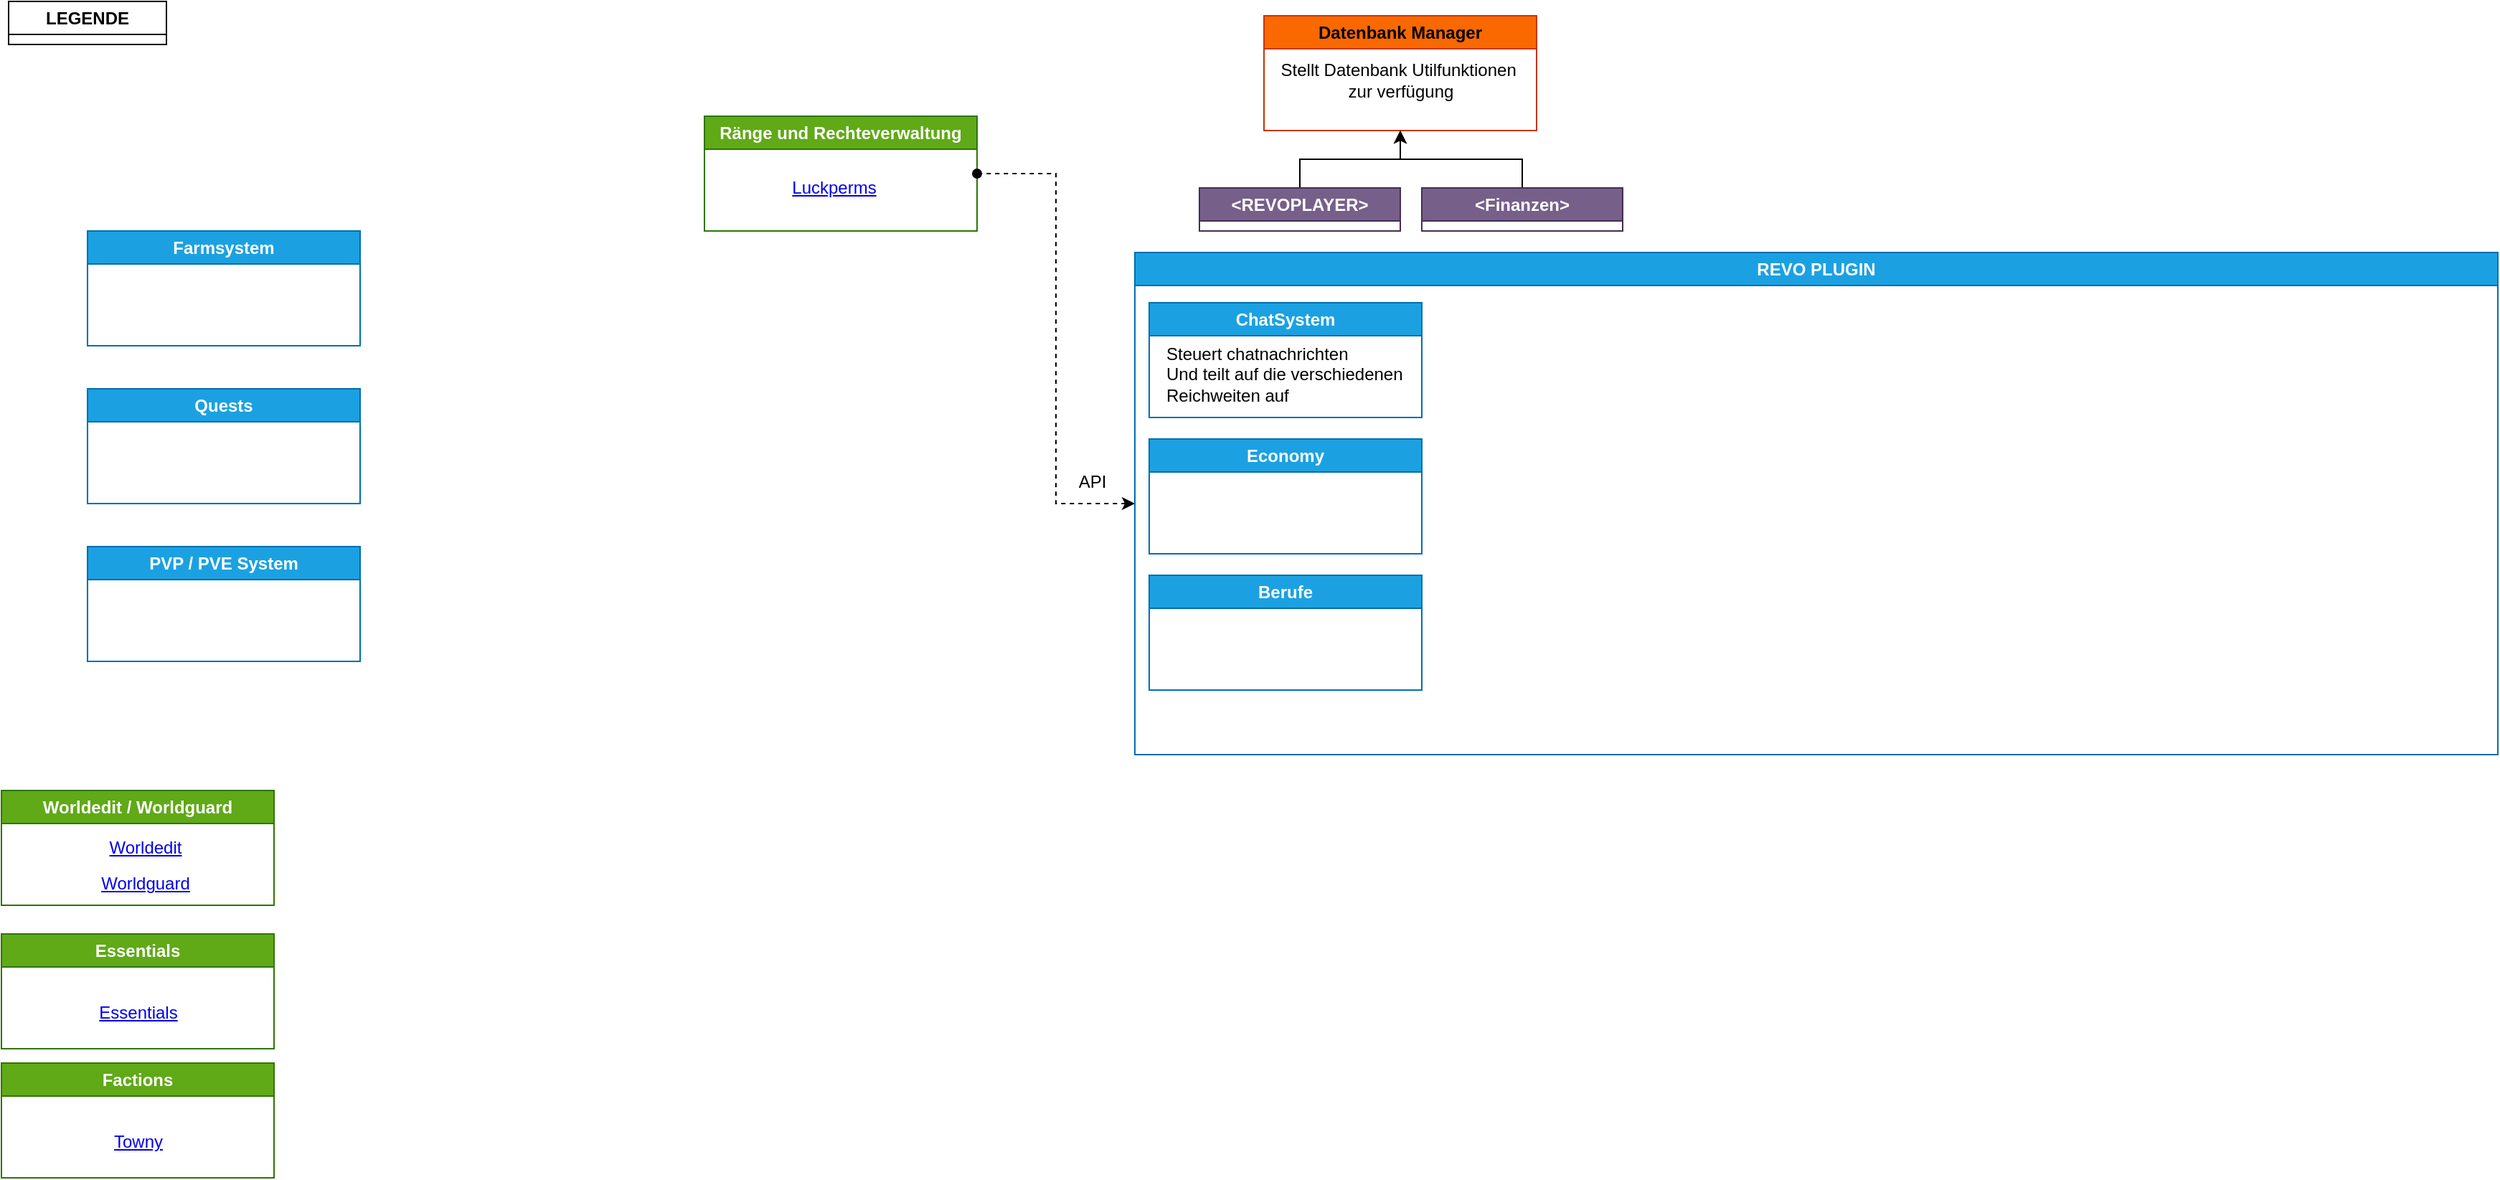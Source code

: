 <mxfile>
    <diagram name="Zussamenhänge" id="X9OWJ35uOtAdA-NNBHe4">
        <mxGraphModel dx="1367" dy="881" grid="1" gridSize="10" guides="1" tooltips="1" connect="1" arrows="1" fold="1" page="1" pageScale="1" pageWidth="100000" pageHeight="100000" math="0" shadow="0">
            <root>
                <mxCell id="0"/>
                <mxCell id="1" parent="0"/>
                <mxCell id="30" value="Farmsystem" style="swimlane;whiteSpace=wrap;html=1;fillColor=#1ba1e2;fontColor=#ffffff;strokeColor=#006EAF;" parent="1" vertex="1">
                    <mxGeometry x="70" y="190" width="190" height="80" as="geometry"/>
                </mxCell>
                <mxCell id="31" value="PVP / PVE System" style="swimlane;whiteSpace=wrap;html=1;fillColor=#1ba1e2;fontColor=#ffffff;strokeColor=#006EAF;" parent="1" vertex="1">
                    <mxGeometry x="70" y="410" width="190" height="80" as="geometry"/>
                </mxCell>
                <mxCell id="32" value="Ränge und Rechteverwaltung" style="swimlane;whiteSpace=wrap;html=1;fillColor=#60a917;fontColor=#ffffff;strokeColor=#2D7600;" parent="1" vertex="1">
                    <mxGeometry x="500" y="110" width="190" height="80" as="geometry"/>
                </mxCell>
                <mxCell id="33" value="Essentials" style="swimlane;whiteSpace=wrap;html=1;fillColor=#60a917;fontColor=#ffffff;strokeColor=#2D7600;" parent="1" vertex="1">
                    <mxGeometry x="10" y="680" width="190" height="80" as="geometry">
                        <mxRectangle x="10" y="680" width="100" height="30" as="alternateBounds"/>
                    </mxGeometry>
                </mxCell>
                <mxCell id="lXZpzqspqqXLeYSe-F31-41" value="&lt;a href=&quot;https://www.spigotmc.org/resources/essentialsx.9089/&quot;&gt;Essentials&lt;/a&gt;" style="text;html=1;align=center;verticalAlign=middle;resizable=0;points=[];autosize=1;strokeColor=none;fillColor=none;" parent="33" vertex="1">
                    <mxGeometry x="55" y="40" width="80" height="30" as="geometry"/>
                </mxCell>
                <mxCell id="34" value="Worldedit / Worldguard" style="swimlane;whiteSpace=wrap;html=1;fillColor=#60a917;fontColor=#ffffff;strokeColor=#2D7600;" parent="1" vertex="1">
                    <mxGeometry x="10" y="580" width="190" height="80" as="geometry"/>
                </mxCell>
                <mxCell id="lXZpzqspqqXLeYSe-F31-45" value="&lt;a href=&quot;https://dev.bukkit.org/projects/worldguard&quot;&gt;Worldguard&lt;/a&gt;" style="text;html=1;align=center;verticalAlign=middle;resizable=0;points=[];autosize=1;strokeColor=none;fillColor=none;" parent="34" vertex="1">
                    <mxGeometry x="55" y="50" width="90" height="30" as="geometry"/>
                </mxCell>
                <mxCell id="35" value="Quests" style="swimlane;whiteSpace=wrap;html=1;fillColor=#1ba1e2;fontColor=#ffffff;strokeColor=#006EAF;" parent="1" vertex="1">
                    <mxGeometry x="70" y="300" width="190" height="80" as="geometry"/>
                </mxCell>
                <mxCell id="38" value="Factions" style="swimlane;whiteSpace=wrap;html=1;fillColor=#60a917;fontColor=#ffffff;strokeColor=#2D7600;" parent="1" vertex="1">
                    <mxGeometry x="10" y="770" width="190" height="80" as="geometry"/>
                </mxCell>
                <mxCell id="lXZpzqspqqXLeYSe-F31-43" value="&lt;a href=&quot;https://www.spigotmc.org/resources/towny-advanced.72694/&quot;&gt;Towny&lt;/a&gt;" style="text;html=1;align=center;verticalAlign=middle;resizable=0;points=[];autosize=1;strokeColor=none;fillColor=none;" parent="38" vertex="1">
                    <mxGeometry x="65" y="40" width="60" height="30" as="geometry"/>
                </mxCell>
                <mxCell id="39" value="REVO PLUGIN" style="swimlane;whiteSpace=wrap;html=1;fillColor=#1ba1e2;fontColor=#ffffff;strokeColor=#006EAF;startSize=23;" parent="1" vertex="1">
                    <mxGeometry x="800" y="205" width="950" height="350" as="geometry">
                        <mxRectangle x="800" y="205" width="110" height="30" as="alternateBounds"/>
                    </mxGeometry>
                </mxCell>
                <mxCell id="lXZpzqspqqXLeYSe-F31-55" value="ChatSystem" style="swimlane;whiteSpace=wrap;html=1;fillColor=#1ba1e2;fontColor=#ffffff;strokeColor=#006EAF;" parent="39" vertex="1">
                    <mxGeometry x="10" y="35" width="190" height="80" as="geometry">
                        <mxRectangle y="-110" width="110" height="30" as="alternateBounds"/>
                    </mxGeometry>
                </mxCell>
                <mxCell id="lXZpzqspqqXLeYSe-F31-56" value="Steuert chatnachrichten&amp;nbsp;&lt;br&gt;Und teilt auf die verschiedenen&lt;br&gt;Reichweiten auf" style="text;html=1;align=left;verticalAlign=middle;resizable=0;points=[];autosize=1;strokeColor=none;fillColor=none;" parent="lXZpzqspqqXLeYSe-F31-55" vertex="1">
                    <mxGeometry x="10" y="20" width="190" height="60" as="geometry"/>
                </mxCell>
                <mxCell id="37" value="Economy" style="swimlane;whiteSpace=wrap;html=1;fillColor=#1ba1e2;fontColor=#ffffff;strokeColor=#006EAF;" parent="39" vertex="1">
                    <mxGeometry x="10" y="130" width="190" height="80" as="geometry"/>
                </mxCell>
                <mxCell id="28" value="Berufe" style="swimlane;whiteSpace=wrap;html=1;fillColor=#1ba1e2;fontColor=#ffffff;strokeColor=#006EAF;" parent="39" vertex="1">
                    <mxGeometry x="10" y="225" width="190" height="80" as="geometry"/>
                </mxCell>
                <mxCell id="lXZpzqspqqXLeYSe-F31-40" value="&lt;a href=&quot;https://luckperms.net/&quot;&gt;Luckperms&lt;/a&gt;" style="text;html=1;align=center;verticalAlign=middle;resizable=0;points=[];autosize=1;strokeColor=none;fillColor=none;" parent="1" vertex="1">
                    <mxGeometry x="550" y="145" width="80" height="30" as="geometry"/>
                </mxCell>
                <mxCell id="lXZpzqspqqXLeYSe-F31-44" value="&lt;a href=&quot;https://dev.bukkit.org/projects/worldedit&quot;&gt;Worldedit&lt;/a&gt;" style="text;html=1;align=center;verticalAlign=middle;resizable=0;points=[];autosize=1;strokeColor=none;fillColor=none;" parent="1" vertex="1">
                    <mxGeometry x="75" y="605" width="70" height="30" as="geometry"/>
                </mxCell>
                <mxCell id="lXZpzqspqqXLeYSe-F31-70" value="Datenbank Manager" style="swimlane;whiteSpace=wrap;html=1;fillColor=#fa6800;fontColor=#000000;strokeColor=#C73500;" parent="1" vertex="1">
                    <mxGeometry x="890" y="40" width="190" height="80" as="geometry">
                        <mxRectangle x="820" y="110" width="150" height="30" as="alternateBounds"/>
                    </mxGeometry>
                </mxCell>
                <mxCell id="lXZpzqspqqXLeYSe-F31-71" value="Stellt Datenbank Utilfunktionen&amp;nbsp;&lt;br&gt;zur verfügung" style="text;html=1;align=center;verticalAlign=middle;resizable=0;points=[];autosize=1;strokeColor=none;fillColor=none;" parent="lXZpzqspqqXLeYSe-F31-70" vertex="1">
                    <mxGeometry y="25" width="190" height="40" as="geometry"/>
                </mxCell>
                <mxCell id="lXZpzqspqqXLeYSe-F31-73" value="LEGENDE" style="swimlane;whiteSpace=wrap;html=1;" parent="1" vertex="1" collapsed="1">
                    <mxGeometry x="15" y="30" width="110" height="30" as="geometry">
                        <mxRectangle x="15" y="30" width="345" height="300" as="alternateBounds"/>
                    </mxGeometry>
                </mxCell>
                <mxCell id="lXZpzqspqqXLeYSe-F31-72" value="Externes Plugin" style="rounded=0;whiteSpace=wrap;html=1;fillColor=#60a917;fontColor=#ffffff;strokeColor=#2D7600;" parent="lXZpzqspqqXLeYSe-F31-73" vertex="1">
                    <mxGeometry x="20" y="30" width="100" height="30" as="geometry"/>
                </mxCell>
                <mxCell id="lXZpzqspqqXLeYSe-F31-74" value="Internes Plugin" style="rounded=0;whiteSpace=wrap;html=1;fillColor=#1ba1e2;fontColor=#ffffff;strokeColor=#006EAF;" parent="lXZpzqspqqXLeYSe-F31-73" vertex="1">
                    <mxGeometry x="20" y="70" width="100" height="30" as="geometry"/>
                </mxCell>
                <mxCell id="lXZpzqspqqXLeYSe-F31-75" value="Externes Libary Plugin&lt;br&gt;" style="rounded=0;whiteSpace=wrap;html=1;fillColor=#f0a30a;fontColor=#000000;strokeColor=#BD7000;" parent="lXZpzqspqqXLeYSe-F31-73" vertex="1">
                    <mxGeometry x="20" y="110" width="100" height="30" as="geometry"/>
                </mxCell>
                <mxCell id="lXZpzqspqqXLeYSe-F31-76" value="Internes Libary Plugin" style="rounded=0;whiteSpace=wrap;html=1;fillColor=#fa6800;fontColor=#000000;strokeColor=#C73500;" parent="lXZpzqspqqXLeYSe-F31-73" vertex="1">
                    <mxGeometry x="20" y="150" width="100" height="30" as="geometry"/>
                </mxCell>
                <mxCell id="lXZpzqspqqXLeYSe-F31-86" value="Plugin Kommunikation" style="rounded=0;whiteSpace=wrap;html=1;fillColor=#76608a;fontColor=#ffffff;strokeColor=#432D57;" parent="lXZpzqspqqXLeYSe-F31-73" vertex="1">
                    <mxGeometry x="20" y="190" width="100" height="30" as="geometry"/>
                </mxCell>
                <mxCell id="qKP4Lk8U-MVNwb4nmOGf-57" style="edgeStyle=orthogonalEdgeStyle;rounded=0;html=1;entryX=0.5;entryY=1;entryDx=0;entryDy=0;startArrow=none;startFill=0;" edge="1" parent="1" source="lXZpzqspqqXLeYSe-F31-81" target="lXZpzqspqqXLeYSe-F31-70">
                    <mxGeometry relative="1" as="geometry"/>
                </mxCell>
                <mxCell id="lXZpzqspqqXLeYSe-F31-81" value="&amp;lt;REVOPLAYER&amp;gt;" style="swimlane;whiteSpace=wrap;html=1;fillColor=#76608a;fontColor=#ffffff;strokeColor=#432D57;" parent="1" vertex="1" collapsed="1">
                    <mxGeometry x="845" y="160" width="140" height="30" as="geometry">
                        <mxRectangle x="845" y="175" width="160" height="305" as="alternateBounds"/>
                    </mxGeometry>
                </mxCell>
                <mxCell id="lXZpzqspqqXLeYSe-F31-85" value="Abspeichern / Laden eines RevoPlayer." style="rounded=0;whiteSpace=wrap;html=1;" parent="lXZpzqspqqXLeYSe-F31-81" vertex="1">
                    <mxGeometry y="23" width="160" height="282" as="geometry"/>
                </mxCell>
                <mxCell id="qKP4Lk8U-MVNwb4nmOGf-58" style="edgeStyle=orthogonalEdgeStyle;rounded=0;html=1;entryX=0.5;entryY=1;entryDx=0;entryDy=0;startArrow=none;startFill=0;" edge="1" parent="1" source="qKP4Lk8U-MVNwb4nmOGf-55" target="lXZpzqspqqXLeYSe-F31-70">
                    <mxGeometry relative="1" as="geometry"/>
                </mxCell>
                <mxCell id="qKP4Lk8U-MVNwb4nmOGf-55" value="&amp;lt;Finanzen&amp;gt;" style="swimlane;whiteSpace=wrap;html=1;fillColor=#76608a;fontColor=#ffffff;strokeColor=#432D57;" vertex="1" collapsed="1" parent="1">
                    <mxGeometry x="1000" y="160" width="140" height="30" as="geometry">
                        <mxRectangle x="1370" y="365" width="160" height="305" as="alternateBounds"/>
                    </mxGeometry>
                </mxCell>
                <mxCell id="qKP4Lk8U-MVNwb4nmOGf-56" value="Abspeichern und laden von Geldkonten" style="rounded=0;whiteSpace=wrap;html=1;" vertex="1" parent="qKP4Lk8U-MVNwb4nmOGf-55">
                    <mxGeometry y="23" width="160" height="282" as="geometry"/>
                </mxCell>
                <mxCell id="qKP4Lk8U-MVNwb4nmOGf-60" value="" style="group;imageAspect=0;" vertex="1" connectable="0" parent="1">
                    <mxGeometry x="750" y="350" width="40" height="30" as="geometry"/>
                </mxCell>
                <mxCell id="lXZpzqspqqXLeYSe-F31-51" style="edgeStyle=orthogonalEdgeStyle;rounded=0;html=1;entryX=1;entryY=0.5;entryDx=0;entryDy=0;dashed=1;startArrow=classic;startFill=1;endArrow=oval;endFill=1;" parent="qKP4Lk8U-MVNwb4nmOGf-60" source="39" target="32" edge="1">
                    <mxGeometry relative="1" as="geometry"/>
                </mxCell>
                <mxCell id="lXZpzqspqqXLeYSe-F31-53" value="API" style="text;html=1;align=center;verticalAlign=middle;resizable=0;points=[];autosize=1;strokeColor=none;fillColor=none;" parent="qKP4Lk8U-MVNwb4nmOGf-60" vertex="1">
                    <mxGeometry width="40" height="30" as="geometry"/>
                </mxCell>
            </root>
        </mxGraphModel>
    </diagram>
    <diagram id="OkgiQ9T5N-A0C2wPRWSn" name="RevoCore">
        <mxGraphModel dx="2871" dy="1850" grid="1" gridSize="10" guides="1" tooltips="1" connect="1" arrows="1" fold="1" page="1" pageScale="1" pageWidth="100000" pageHeight="100000" math="0" shadow="0">
            <root>
                <mxCell id="0"/>
                <mxCell id="1" parent="0"/>
                <mxCell id="5oKMMmyDKGHGmHRoEG2U-2" value="List" style="swimlane;fontStyle=0;childLayout=stackLayout;horizontal=1;startSize=30;horizontalStack=0;resizeParent=1;resizeParentMax=0;resizeLast=0;collapsible=1;marginBottom=0;whiteSpace=wrap;html=1;" vertex="1" parent="1">
                    <mxGeometry x="1380" y="870" width="140" height="120" as="geometry"/>
                </mxCell>
                <mxCell id="5oKMMmyDKGHGmHRoEG2U-3" value="Item 1" style="text;strokeColor=none;fillColor=none;align=left;verticalAlign=middle;spacingLeft=4;spacingRight=4;overflow=hidden;points=[[0,0.5],[1,0.5]];portConstraint=eastwest;rotatable=0;whiteSpace=wrap;html=1;" vertex="1" parent="5oKMMmyDKGHGmHRoEG2U-2">
                    <mxGeometry y="30" width="140" height="30" as="geometry"/>
                </mxCell>
                <mxCell id="5oKMMmyDKGHGmHRoEG2U-4" value="Item 2" style="text;strokeColor=none;fillColor=none;align=left;verticalAlign=middle;spacingLeft=4;spacingRight=4;overflow=hidden;points=[[0,0.5],[1,0.5]];portConstraint=eastwest;rotatable=0;whiteSpace=wrap;html=1;" vertex="1" parent="5oKMMmyDKGHGmHRoEG2U-2">
                    <mxGeometry y="60" width="140" height="30" as="geometry"/>
                </mxCell>
                <mxCell id="5oKMMmyDKGHGmHRoEG2U-5" value="Item 3" style="text;strokeColor=none;fillColor=none;align=left;verticalAlign=middle;spacingLeft=4;spacingRight=4;overflow=hidden;points=[[0,0.5],[1,0.5]];portConstraint=eastwest;rotatable=0;whiteSpace=wrap;html=1;" vertex="1" parent="5oKMMmyDKGHGmHRoEG2U-2">
                    <mxGeometry y="90" width="140" height="30" as="geometry"/>
                </mxCell>
            </root>
        </mxGraphModel>
    </diagram>
</mxfile>